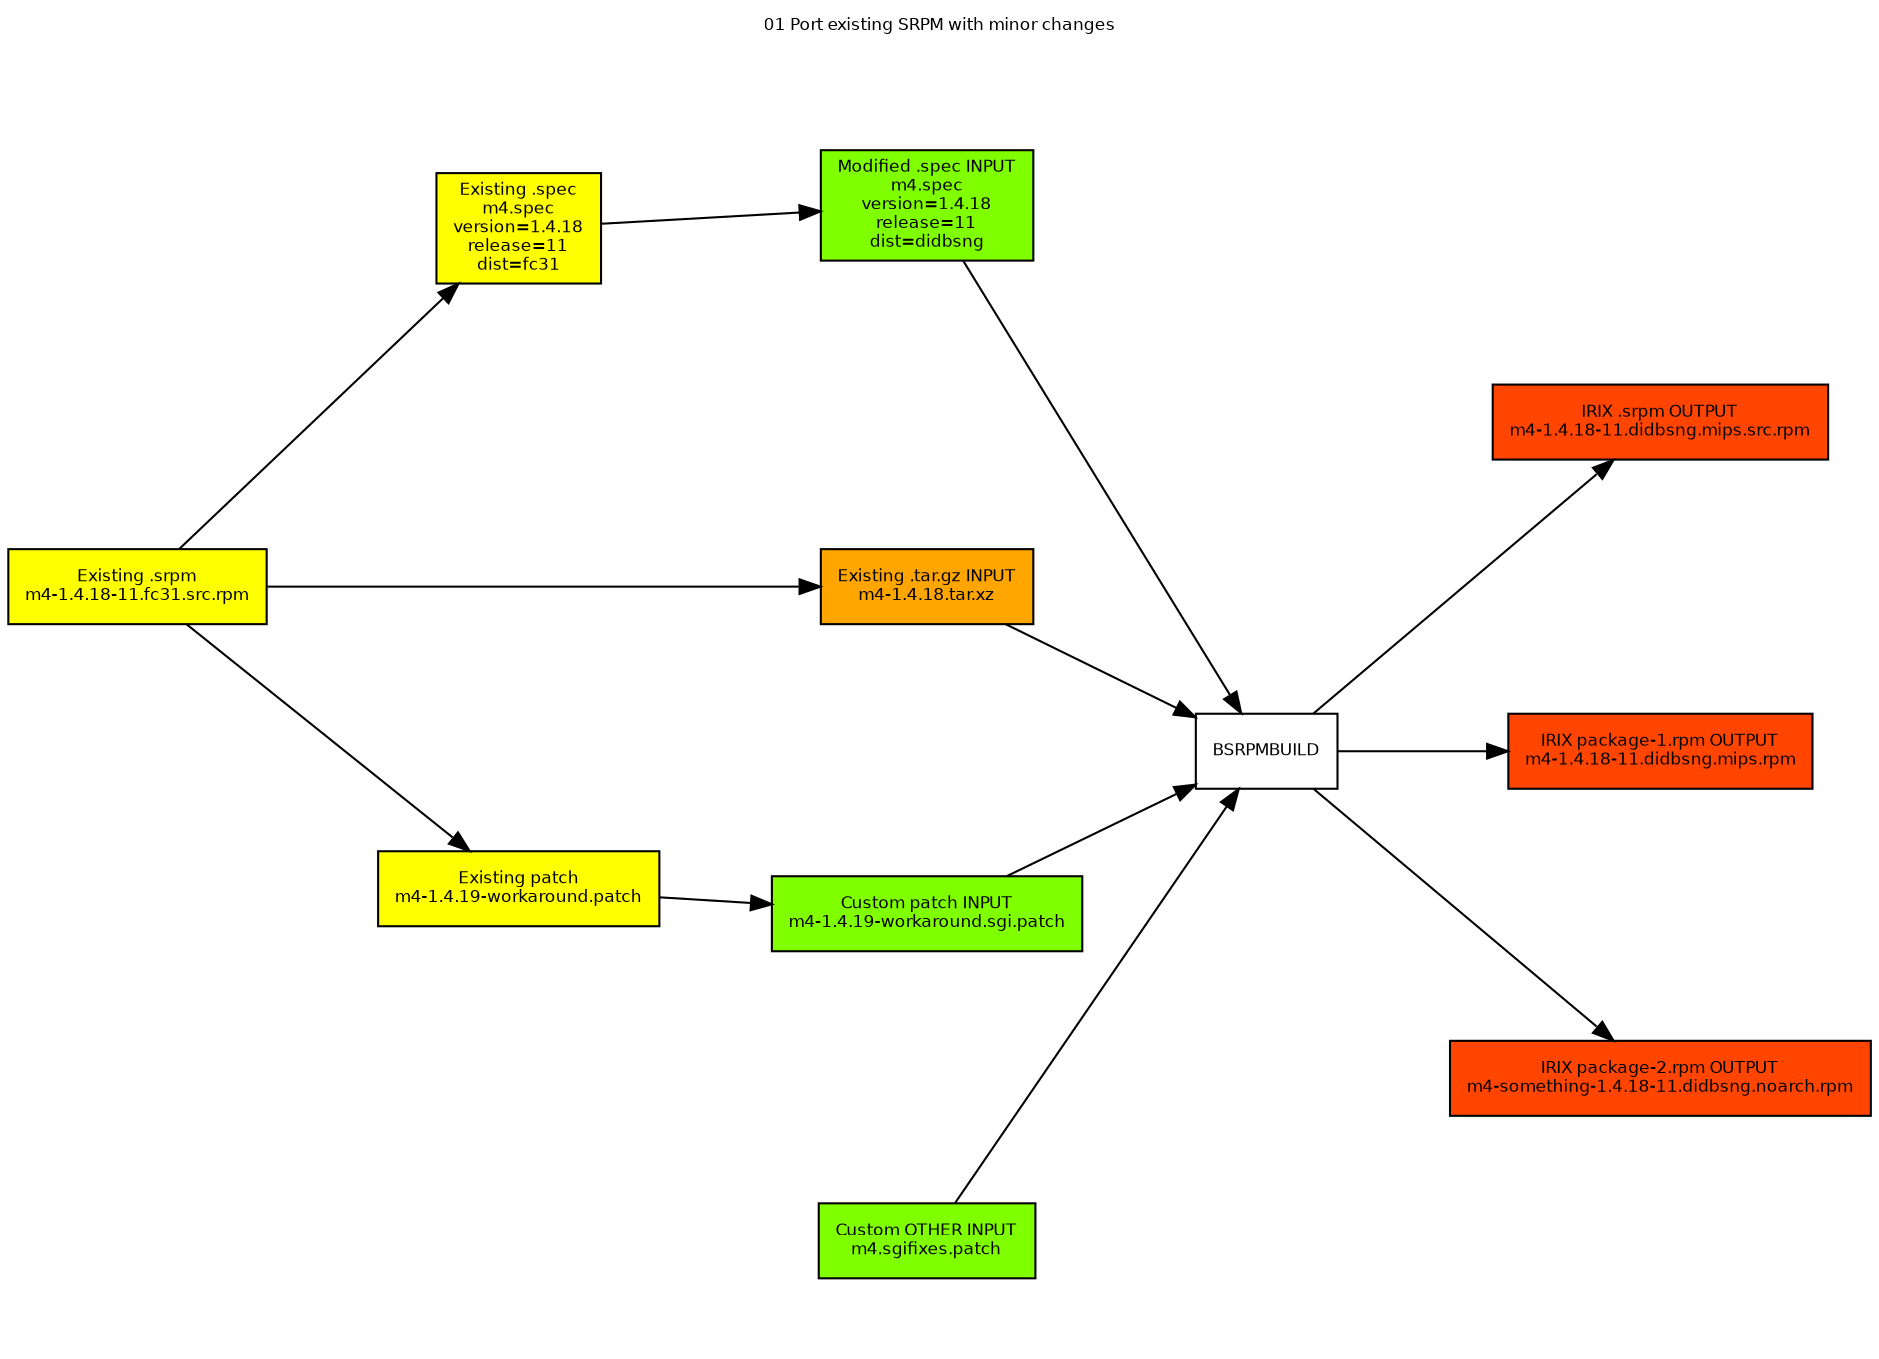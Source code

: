 strict digraph didbsng_deps {
    label="01 Port existing SRPM with minor changes"
    labelloc="t";
    graph [ ratio="0.7 compressed",
        rankdir="LR",
        ranksep=0.75,
        concentrate="false",
        remincross="true",
        fontname=helvetica
        fontsize=8
        ];
    node [ shape=box,
        style=filled,
        fillcolor=white,
        fontname=helvetica
        fontsize=8,
        fontcolor=black
        ];
    edge [
        ];

    subgraph "didbsng_01_portexistingminorchanges" {
        label="Didbsng - Minor changes to source package";
        style=filled;
        color=ivory3;

"origsrpm" [label="Existing .srpm\nm4-1.4.18-11.fc31.src.rpm\n" fillcolor="yellow"];
"origsrpm.spec" [label="Existing .spec\nm4.spec\nversion=1.4.18\nrelease=11\ndist=fc31\n" fillcolor="yellow"];
"origsrpm.tarball" [label="Existing .tar.gz INPUT\nm4-1.4.18.tar.xz\n" fillcolor="orange"];
"origsrpm.patch" [label="Existing patch\nm4-1.4.19-workaround.patch\n" fillcolor="yellow"];
"custom.spec" [label="Modified .spec INPUT\nm4.spec\nversion=1.4.18\nrelease=11\ndist=didbsng\n" fillcolor="chartreuse1"];
"custom.patch" [label="Custom patch INPUT\nm4-1.4.19-workaround.sgi.patch\n" fillcolor="chartreuse1"];
"custom.other" [label="Custom OTHER INPUT\nm4.sgifixes.patch\n" fillcolor="chartreuse1"];
"BSRPMBUILD";
"rpmbuild.output.srpm" [label="IRIX .srpm OUTPUT\nm4-1.4.18-11.didbsng.mips.src.rpm\n" fillcolor="orangered"];
"rpmbuild.output.rpm1" [label="IRIX package-1.rpm OUTPUT\nm4-1.4.18-11.didbsng.mips.rpm\n" fillcolor="orangered"];
"rpmbuild.output.rpm2" [label="IRIX package-2.rpm OUTPUT\nm4-something-1.4.18-11.didbsng.noarch.rpm" fillcolor="orangered"];

"origsrpm" -> "origsrpm.spec";
"origsrpm" -> "origsrpm.tarball";
"origsrpm" -> "origsrpm.patch";

"origsrpm.spec" -> "custom.spec";
"origsrpm.tarball" -> "BSRPMBUILD";
"origsrpm.patch" -> "custom.patch";

"custom.spec" -> "BSRPMBUILD";
"custom.patch" -> "BSRPMBUILD";
"custom.other" -> "BSRPMBUILD";

"BSRPMBUILD" -> "rpmbuild.output.srpm";
"BSRPMBUILD" -> "rpmbuild.output.rpm1";
"BSRPMBUILD" -> "rpmbuild.output.rpm2";

             {rank = same; "custom.spec"; "origsrpm.tarball"; "custom.patch"; "custom.other"; }
    }
}
